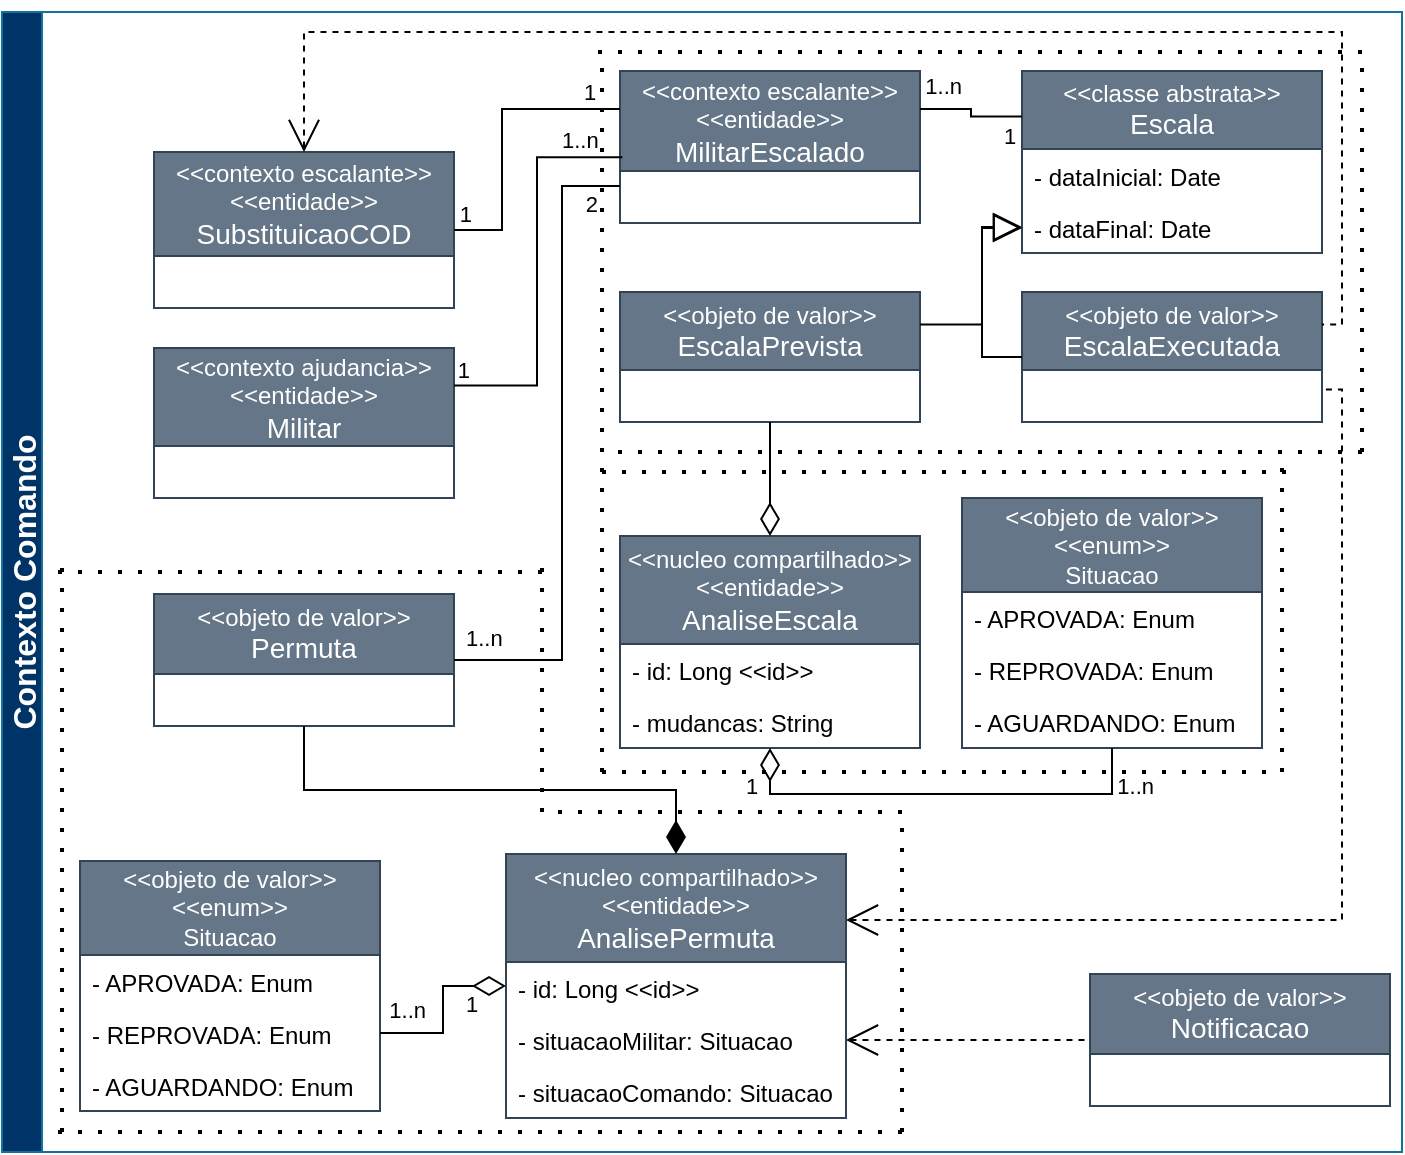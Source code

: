 <mxfile version="26.0.9">
  <diagram name="Página-1" id="__gXspiRe_H8F2JL_0tH">
    <mxGraphModel dx="989" dy="574" grid="1" gridSize="10" guides="1" tooltips="1" connect="1" arrows="1" fold="1" page="1" pageScale="1" pageWidth="827" pageHeight="1169" math="0" shadow="0">
      <root>
        <mxCell id="0" />
        <mxCell id="1" parent="0" />
        <mxCell id="FhanUiyfrmrkv_Yjtsyc-1" value="&lt;div&gt;&lt;div&gt;&lt;div&gt;&amp;lt;&amp;lt;contexto escalante&amp;gt;&amp;gt;&lt;/div&gt;&lt;/div&gt;&lt;/div&gt;&lt;div&gt;&lt;div&gt;&amp;lt;&amp;lt;entidade&amp;gt;&amp;gt;&lt;/div&gt;&lt;/div&gt;&lt;div&gt;&lt;font style=&quot;font-size: 14px;&quot;&gt;MilitarEscalado&lt;/font&gt;&lt;/div&gt;" style="swimlane;fontStyle=0;childLayout=stackLayout;horizontal=1;startSize=50;fillColor=#647687;horizontalStack=0;resizeParent=1;resizeParentMax=0;resizeLast=0;collapsible=1;marginBottom=0;whiteSpace=wrap;html=1;fontColor=#ffffff;strokeColor=#314354;" parent="1" vertex="1">
          <mxGeometry x="369" y="49.5" width="150" height="76" as="geometry" />
        </mxCell>
        <mxCell id="FhanUiyfrmrkv_Yjtsyc-2" value="&lt;div&gt;&amp;lt;&amp;lt;objeto de valor&amp;gt;&amp;gt;&lt;br&gt;&lt;font style=&quot;font-size: 14px;&quot;&gt;EscalaPrevista&lt;/font&gt;&lt;/div&gt;" style="swimlane;fontStyle=0;childLayout=stackLayout;horizontal=1;startSize=39;fillColor=#647687;horizontalStack=0;resizeParent=1;resizeParentMax=0;resizeLast=0;collapsible=1;marginBottom=0;whiteSpace=wrap;html=1;fontColor=#ffffff;strokeColor=#314354;" parent="1" vertex="1">
          <mxGeometry x="369" y="160" width="150" height="65" as="geometry" />
        </mxCell>
        <mxCell id="FhanUiyfrmrkv_Yjtsyc-6" value="&lt;div&gt;&amp;lt;&amp;lt;objeto de valor&amp;gt;&amp;gt;&lt;br&gt;&lt;font style=&quot;font-size: 14px;&quot;&gt;Permuta&lt;/font&gt;&lt;/div&gt;" style="swimlane;fontStyle=0;childLayout=stackLayout;horizontal=1;startSize=40;fillColor=#647687;horizontalStack=0;resizeParent=1;resizeParentMax=0;resizeLast=0;collapsible=1;marginBottom=0;whiteSpace=wrap;html=1;fontColor=#ffffff;strokeColor=#314354;" parent="1" vertex="1">
          <mxGeometry x="136" y="311" width="150" height="66" as="geometry" />
        </mxCell>
        <mxCell id="FhanUiyfrmrkv_Yjtsyc-8" value="" style="endArrow=none;html=1;endSize=12;startArrow=none;startSize=14;startFill=0;edgeStyle=orthogonalEdgeStyle;rounded=0;exitX=1;exitY=0.5;exitDx=0;exitDy=0;entryX=0;entryY=0.75;entryDx=0;entryDy=0;" parent="1" source="FhanUiyfrmrkv_Yjtsyc-6" edge="1" target="FhanUiyfrmrkv_Yjtsyc-1">
          <mxGeometry relative="1" as="geometry">
            <mxPoint x="286" y="374" as="sourcePoint" />
            <mxPoint x="249" y="140" as="targetPoint" />
            <Array as="points">
              <mxPoint x="340" y="344" />
              <mxPoint x="340" y="107" />
              <mxPoint x="369" y="107" />
            </Array>
          </mxGeometry>
        </mxCell>
        <mxCell id="FhanUiyfrmrkv_Yjtsyc-9" value="&lt;div&gt;1..n&lt;/div&gt;" style="edgeLabel;resizable=0;html=1;align=left;verticalAlign=top;" parent="FhanUiyfrmrkv_Yjtsyc-8" connectable="0" vertex="1">
          <mxGeometry x="-1" relative="1" as="geometry">
            <mxPoint x="4" y="-24" as="offset" />
          </mxGeometry>
        </mxCell>
        <mxCell id="FhanUiyfrmrkv_Yjtsyc-10" value="2" style="edgeLabel;resizable=0;html=1;align=right;verticalAlign=top;" parent="FhanUiyfrmrkv_Yjtsyc-8" connectable="0" vertex="1">
          <mxGeometry x="1" relative="1" as="geometry">
            <mxPoint x="-11" y="-4" as="offset" />
          </mxGeometry>
        </mxCell>
        <mxCell id="FhanUiyfrmrkv_Yjtsyc-12" value="&lt;div&gt;&amp;lt;&amp;lt;objeto de valor&amp;gt;&amp;gt;&lt;br&gt;&lt;font style=&quot;font-size: 14px;&quot;&gt;EscalaExecutada&lt;/font&gt;&lt;/div&gt;" style="swimlane;fontStyle=0;childLayout=stackLayout;horizontal=1;startSize=39;fillColor=#647687;horizontalStack=0;resizeParent=1;resizeParentMax=0;resizeLast=0;collapsible=1;marginBottom=0;whiteSpace=wrap;html=1;fontColor=#ffffff;strokeColor=#314354;" parent="1" vertex="1">
          <mxGeometry x="570" y="160" width="150" height="65" as="geometry" />
        </mxCell>
        <mxCell id="FhanUiyfrmrkv_Yjtsyc-16" value="&lt;div&gt;&lt;div&gt;&lt;div&gt;&lt;div&gt;&amp;lt;&amp;lt;nucleo compartilhado&amp;gt;&amp;gt;&lt;/div&gt;&lt;/div&gt;&lt;/div&gt;&lt;/div&gt;&lt;div&gt;&amp;lt;&amp;lt;entidade&amp;gt;&amp;gt;&lt;br&gt;&lt;font style=&quot;font-size: 14px;&quot;&gt;AnalisePermuta&lt;/font&gt;&lt;/div&gt;" style="swimlane;fontStyle=0;childLayout=stackLayout;horizontal=1;startSize=54;fillColor=#647687;horizontalStack=0;resizeParent=1;resizeParentMax=0;resizeLast=0;collapsible=1;marginBottom=0;whiteSpace=wrap;html=1;fontColor=#ffffff;strokeColor=#314354;" parent="1" vertex="1">
          <mxGeometry x="312" y="441" width="170" height="132" as="geometry" />
        </mxCell>
        <mxCell id="FhanUiyfrmrkv_Yjtsyc-17" value="- id: Long &amp;lt;&amp;lt;id&amp;gt;&amp;gt;" style="text;strokeColor=none;fillColor=none;align=left;verticalAlign=top;spacingLeft=4;spacingRight=4;overflow=hidden;rotatable=0;points=[[0,0.5],[1,0.5]];portConstraint=eastwest;whiteSpace=wrap;html=1;" parent="FhanUiyfrmrkv_Yjtsyc-16" vertex="1">
          <mxGeometry y="54" width="170" height="26" as="geometry" />
        </mxCell>
        <mxCell id="FhanUiyfrmrkv_Yjtsyc-18" value="- situacaoMilitar: Situacao" style="text;strokeColor=none;fillColor=none;align=left;verticalAlign=top;spacingLeft=4;spacingRight=4;overflow=hidden;rotatable=0;points=[[0,0.5],[1,0.5]];portConstraint=eastwest;whiteSpace=wrap;html=1;" parent="FhanUiyfrmrkv_Yjtsyc-16" vertex="1">
          <mxGeometry y="80" width="170" height="26" as="geometry" />
        </mxCell>
        <mxCell id="FhanUiyfrmrkv_Yjtsyc-65" value="- situacaoComando: Situacao" style="text;strokeColor=none;fillColor=none;align=left;verticalAlign=top;spacingLeft=4;spacingRight=4;overflow=hidden;rotatable=0;points=[[0,0.5],[1,0.5]];portConstraint=eastwest;whiteSpace=wrap;html=1;" parent="FhanUiyfrmrkv_Yjtsyc-16" vertex="1">
          <mxGeometry y="106" width="170" height="26" as="geometry" />
        </mxCell>
        <mxCell id="FhanUiyfrmrkv_Yjtsyc-19" value="&amp;lt;&amp;lt;objeto de valor&amp;gt;&amp;gt;&lt;br&gt;&amp;lt;&amp;lt;enum&amp;gt;&amp;gt;&lt;br&gt;Situacao" style="swimlane;fontStyle=0;childLayout=stackLayout;horizontal=1;startSize=47;fillColor=#647687;horizontalStack=0;resizeParent=1;resizeParentMax=0;resizeLast=0;collapsible=1;marginBottom=0;whiteSpace=wrap;html=1;fontColor=#ffffff;strokeColor=#314354;" parent="1" vertex="1">
          <mxGeometry x="99" y="444.5" width="150" height="125" as="geometry" />
        </mxCell>
        <mxCell id="FhanUiyfrmrkv_Yjtsyc-20" value="&lt;div&gt;- APROVADA: Enum&lt;/div&gt;" style="text;strokeColor=none;fillColor=none;align=left;verticalAlign=top;spacingLeft=4;spacingRight=4;overflow=hidden;rotatable=0;points=[[0,0.5],[1,0.5]];portConstraint=eastwest;whiteSpace=wrap;html=1;" parent="FhanUiyfrmrkv_Yjtsyc-19" vertex="1">
          <mxGeometry y="47" width="150" height="26" as="geometry" />
        </mxCell>
        <mxCell id="FhanUiyfrmrkv_Yjtsyc-21" value="&lt;div&gt;- REPROVADA: Enum&lt;/div&gt;" style="text;strokeColor=none;fillColor=none;align=left;verticalAlign=top;spacingLeft=4;spacingRight=4;overflow=hidden;rotatable=0;points=[[0,0.5],[1,0.5]];portConstraint=eastwest;whiteSpace=wrap;html=1;" parent="FhanUiyfrmrkv_Yjtsyc-19" vertex="1">
          <mxGeometry y="73" width="150" height="26" as="geometry" />
        </mxCell>
        <mxCell id="FhanUiyfrmrkv_Yjtsyc-22" value="&lt;div&gt;- AGUARDANDO: Enum&lt;/div&gt;" style="text;strokeColor=none;fillColor=none;align=left;verticalAlign=top;spacingLeft=4;spacingRight=4;overflow=hidden;rotatable=0;points=[[0,0.5],[1,0.5]];portConstraint=eastwest;whiteSpace=wrap;html=1;" parent="FhanUiyfrmrkv_Yjtsyc-19" vertex="1">
          <mxGeometry y="99" width="150" height="26" as="geometry" />
        </mxCell>
        <mxCell id="FhanUiyfrmrkv_Yjtsyc-23" value="" style="endArrow=none;html=1;endSize=12;startArrow=diamondThin;startSize=14;startFill=0;edgeStyle=orthogonalEdgeStyle;rounded=0;entryX=1;entryY=0.5;entryDx=0;entryDy=0;" parent="1" source="FhanUiyfrmrkv_Yjtsyc-16" target="FhanUiyfrmrkv_Yjtsyc-21" edge="1">
          <mxGeometry relative="1" as="geometry">
            <mxPoint x="418" y="551" as="sourcePoint" />
            <mxPoint x="309" y="592" as="targetPoint" />
          </mxGeometry>
        </mxCell>
        <mxCell id="FhanUiyfrmrkv_Yjtsyc-24" value="1" style="edgeLabel;resizable=0;html=1;align=left;verticalAlign=top;" parent="FhanUiyfrmrkv_Yjtsyc-23" connectable="0" vertex="1">
          <mxGeometry x="-1" relative="1" as="geometry">
            <mxPoint x="-22" y="-4" as="offset" />
          </mxGeometry>
        </mxCell>
        <mxCell id="FhanUiyfrmrkv_Yjtsyc-25" value="&lt;div&gt;1..n&lt;/div&gt;" style="edgeLabel;resizable=0;html=1;align=right;verticalAlign=top;" parent="FhanUiyfrmrkv_Yjtsyc-23" connectable="0" vertex="1">
          <mxGeometry x="1" relative="1" as="geometry">
            <mxPoint x="23" y="-25" as="offset" />
          </mxGeometry>
        </mxCell>
        <mxCell id="FhanUiyfrmrkv_Yjtsyc-26" value="" style="endArrow=none;html=1;endSize=12;startArrow=diamondThin;startSize=14;startFill=1;edgeStyle=orthogonalEdgeStyle;rounded=0;exitX=0.5;exitY=0;exitDx=0;exitDy=0;" parent="1" source="FhanUiyfrmrkv_Yjtsyc-16" target="FhanUiyfrmrkv_Yjtsyc-6" edge="1">
          <mxGeometry relative="1" as="geometry">
            <mxPoint x="322" y="537" as="sourcePoint" />
            <mxPoint x="267" y="577" as="targetPoint" />
          </mxGeometry>
        </mxCell>
        <mxCell id="FhanUiyfrmrkv_Yjtsyc-29" value="&lt;div&gt;&lt;div&gt;&amp;lt;&amp;lt;contexto ajudancia&amp;gt;&amp;gt;&lt;/div&gt;&lt;/div&gt;&amp;lt;&amp;lt;entidade&amp;gt;&amp;gt;&lt;br&gt;&lt;font style=&quot;font-size: 14px;&quot;&gt;Militar&lt;/font&gt;" style="swimlane;fontStyle=0;childLayout=stackLayout;horizontal=1;startSize=49;fillColor=#647687;horizontalStack=0;resizeParent=1;resizeParentMax=0;resizeLast=0;collapsible=1;marginBottom=0;whiteSpace=wrap;html=1;fontColor=#ffffff;strokeColor=#314354;" parent="1" vertex="1">
          <mxGeometry x="136" y="188" width="150" height="75" as="geometry" />
        </mxCell>
        <mxCell id="FhanUiyfrmrkv_Yjtsyc-36" value="&lt;div&gt;&lt;div&gt;&lt;div&gt;&lt;div&gt;&amp;lt;&amp;lt;nucleo compartilhado&amp;gt;&amp;gt;&lt;/div&gt;&lt;/div&gt;&lt;/div&gt;&lt;/div&gt;&lt;div&gt;&amp;lt;&amp;lt;entidade&amp;gt;&amp;gt;&lt;br&gt;&lt;font style=&quot;font-size: 14px;&quot;&gt;AnaliseEscala&lt;/font&gt;&lt;/div&gt;" style="swimlane;fontStyle=0;childLayout=stackLayout;horizontal=1;startSize=54;fillColor=#647687;horizontalStack=0;resizeParent=1;resizeParentMax=0;resizeLast=0;collapsible=1;marginBottom=0;whiteSpace=wrap;html=1;fontColor=#ffffff;strokeColor=#314354;" parent="1" vertex="1">
          <mxGeometry x="369" y="282" width="150" height="106" as="geometry" />
        </mxCell>
        <mxCell id="FhanUiyfrmrkv_Yjtsyc-37" value="- id: Long &amp;lt;&amp;lt;id&amp;gt;&amp;gt;" style="text;strokeColor=none;fillColor=none;align=left;verticalAlign=top;spacingLeft=4;spacingRight=4;overflow=hidden;rotatable=0;points=[[0,0.5],[1,0.5]];portConstraint=eastwest;whiteSpace=wrap;html=1;" parent="FhanUiyfrmrkv_Yjtsyc-36" vertex="1">
          <mxGeometry y="54" width="150" height="26" as="geometry" />
        </mxCell>
        <mxCell id="FhanUiyfrmrkv_Yjtsyc-43" value="- mudancas: String" style="text;strokeColor=none;fillColor=none;align=left;verticalAlign=top;spacingLeft=4;spacingRight=4;overflow=hidden;rotatable=0;points=[[0,0.5],[1,0.5]];portConstraint=eastwest;whiteSpace=wrap;html=1;" parent="FhanUiyfrmrkv_Yjtsyc-36" vertex="1">
          <mxGeometry y="80" width="150" height="26" as="geometry" />
        </mxCell>
        <mxCell id="FhanUiyfrmrkv_Yjtsyc-39" value="&amp;lt;&amp;lt;objeto de valor&amp;gt;&amp;gt;&lt;br&gt;&amp;lt;&amp;lt;enum&amp;gt;&amp;gt;&lt;br&gt;Situacao" style="swimlane;fontStyle=0;childLayout=stackLayout;horizontal=1;startSize=47;fillColor=#647687;horizontalStack=0;resizeParent=1;resizeParentMax=0;resizeLast=0;collapsible=1;marginBottom=0;whiteSpace=wrap;html=1;fontColor=#ffffff;strokeColor=#314354;" parent="1" vertex="1">
          <mxGeometry x="540" y="263" width="150" height="125" as="geometry" />
        </mxCell>
        <mxCell id="FhanUiyfrmrkv_Yjtsyc-40" value="&lt;div&gt;- APROVADA: Enum&lt;/div&gt;" style="text;strokeColor=none;fillColor=none;align=left;verticalAlign=top;spacingLeft=4;spacingRight=4;overflow=hidden;rotatable=0;points=[[0,0.5],[1,0.5]];portConstraint=eastwest;whiteSpace=wrap;html=1;" parent="FhanUiyfrmrkv_Yjtsyc-39" vertex="1">
          <mxGeometry y="47" width="150" height="26" as="geometry" />
        </mxCell>
        <mxCell id="FhanUiyfrmrkv_Yjtsyc-41" value="&lt;div&gt;- REPROVADA: Enum&lt;/div&gt;" style="text;strokeColor=none;fillColor=none;align=left;verticalAlign=top;spacingLeft=4;spacingRight=4;overflow=hidden;rotatable=0;points=[[0,0.5],[1,0.5]];portConstraint=eastwest;whiteSpace=wrap;html=1;" parent="FhanUiyfrmrkv_Yjtsyc-39" vertex="1">
          <mxGeometry y="73" width="150" height="26" as="geometry" />
        </mxCell>
        <mxCell id="FhanUiyfrmrkv_Yjtsyc-42" value="&lt;div&gt;- AGUARDANDO: Enum&lt;/div&gt;" style="text;strokeColor=none;fillColor=none;align=left;verticalAlign=top;spacingLeft=4;spacingRight=4;overflow=hidden;rotatable=0;points=[[0,0.5],[1,0.5]];portConstraint=eastwest;whiteSpace=wrap;html=1;" parent="FhanUiyfrmrkv_Yjtsyc-39" vertex="1">
          <mxGeometry y="99" width="150" height="26" as="geometry" />
        </mxCell>
        <mxCell id="FhanUiyfrmrkv_Yjtsyc-44" value="" style="endArrow=none;html=1;endSize=12;startArrow=diamondThin;startSize=14;startFill=0;edgeStyle=orthogonalEdgeStyle;rounded=0;exitX=0.5;exitY=0;exitDx=0;exitDy=0;entryX=0.5;entryY=1;entryDx=0;entryDy=0;" parent="1" source="FhanUiyfrmrkv_Yjtsyc-36" target="FhanUiyfrmrkv_Yjtsyc-2" edge="1">
          <mxGeometry relative="1" as="geometry">
            <mxPoint x="780" y="376" as="sourcePoint" />
            <mxPoint x="604" y="312" as="targetPoint" />
          </mxGeometry>
        </mxCell>
        <mxCell id="FhanUiyfrmrkv_Yjtsyc-51" value="" style="endArrow=none;html=1;endSize=12;startArrow=diamondThin;startSize=14;startFill=0;edgeStyle=orthogonalEdgeStyle;rounded=0;exitX=0.5;exitY=1;exitDx=0;exitDy=0;entryX=0.5;entryY=1;entryDx=0;entryDy=0;" parent="1" source="FhanUiyfrmrkv_Yjtsyc-36" target="FhanUiyfrmrkv_Yjtsyc-39" edge="1">
          <mxGeometry relative="1" as="geometry">
            <mxPoint x="680" y="491" as="sourcePoint" />
            <mxPoint x="640" y="455" as="targetPoint" />
            <Array as="points">
              <mxPoint x="444" y="411" />
              <mxPoint x="615" y="411" />
            </Array>
          </mxGeometry>
        </mxCell>
        <mxCell id="FhanUiyfrmrkv_Yjtsyc-52" value="1" style="edgeLabel;resizable=0;html=1;align=left;verticalAlign=top;" parent="FhanUiyfrmrkv_Yjtsyc-51" connectable="0" vertex="1">
          <mxGeometry x="-1" relative="1" as="geometry">
            <mxPoint x="-14" y="6" as="offset" />
          </mxGeometry>
        </mxCell>
        <mxCell id="FhanUiyfrmrkv_Yjtsyc-53" value="&lt;div&gt;1..n&lt;/div&gt;" style="edgeLabel;resizable=0;html=1;align=right;verticalAlign=top;" parent="FhanUiyfrmrkv_Yjtsyc-51" connectable="0" vertex="1">
          <mxGeometry x="1" relative="1" as="geometry">
            <mxPoint x="21" y="6" as="offset" />
          </mxGeometry>
        </mxCell>
        <mxCell id="FhanUiyfrmrkv_Yjtsyc-55" value="" style="endArrow=none;html=1;endSize=12;startArrow=open;startSize=14;startFill=0;edgeStyle=orthogonalEdgeStyle;rounded=0;entryX=1;entryY=0.75;entryDx=0;entryDy=0;dashed=1;exitX=1;exitY=0.25;exitDx=0;exitDy=0;" parent="1" source="FhanUiyfrmrkv_Yjtsyc-16" target="FhanUiyfrmrkv_Yjtsyc-12" edge="1">
          <mxGeometry relative="1" as="geometry">
            <mxPoint x="765" y="414" as="sourcePoint" />
            <mxPoint x="740" y="495" as="targetPoint" />
            <Array as="points">
              <mxPoint x="730" y="474" />
              <mxPoint x="730" y="209" />
            </Array>
          </mxGeometry>
        </mxCell>
        <mxCell id="FhanUiyfrmrkv_Yjtsyc-56" value="&lt;div&gt;&amp;lt;&amp;lt;classe abstrata&amp;gt;&amp;gt;&lt;/div&gt;&lt;div&gt;&lt;font style=&quot;font-size: 14px;&quot;&gt;Escala&lt;/font&gt;&lt;/div&gt;" style="swimlane;fontStyle=0;childLayout=stackLayout;horizontal=1;startSize=39;fillColor=#647687;horizontalStack=0;resizeParent=1;resizeParentMax=0;resizeLast=0;collapsible=1;marginBottom=0;whiteSpace=wrap;html=1;fontColor=#ffffff;strokeColor=#314354;" parent="1" vertex="1">
          <mxGeometry x="570" y="49.5" width="150" height="91" as="geometry" />
        </mxCell>
        <mxCell id="FhanUiyfrmrkv_Yjtsyc-57" value="- dataInicial: Date" style="text;strokeColor=none;fillColor=none;align=left;verticalAlign=top;spacingLeft=4;spacingRight=4;overflow=hidden;rotatable=0;points=[[0,0.5],[1,0.5]];portConstraint=eastwest;whiteSpace=wrap;html=1;" parent="FhanUiyfrmrkv_Yjtsyc-56" vertex="1">
          <mxGeometry y="39" width="150" height="26" as="geometry" />
        </mxCell>
        <mxCell id="FhanUiyfrmrkv_Yjtsyc-58" value="- dataFinal: Date" style="text;strokeColor=none;fillColor=none;align=left;verticalAlign=top;spacingLeft=4;spacingRight=4;overflow=hidden;rotatable=0;points=[[0,0.5],[1,0.5]];portConstraint=eastwest;whiteSpace=wrap;html=1;" parent="FhanUiyfrmrkv_Yjtsyc-56" vertex="1">
          <mxGeometry y="65" width="150" height="26" as="geometry" />
        </mxCell>
        <mxCell id="FhanUiyfrmrkv_Yjtsyc-59" value="" style="endArrow=none;html=1;endSize=12;startArrow=none;startSize=14;startFill=0;edgeStyle=orthogonalEdgeStyle;rounded=0;exitX=0;exitY=0.25;exitDx=0;exitDy=0;entryX=1;entryY=0.25;entryDx=0;entryDy=0;" parent="1" source="FhanUiyfrmrkv_Yjtsyc-56" target="FhanUiyfrmrkv_Yjtsyc-1" edge="1">
          <mxGeometry relative="1" as="geometry">
            <mxPoint x="60" y="30" as="sourcePoint" />
            <mxPoint x="60" y="90" as="targetPoint" />
          </mxGeometry>
        </mxCell>
        <mxCell id="FhanUiyfrmrkv_Yjtsyc-60" value="1" style="edgeLabel;resizable=0;html=1;align=left;verticalAlign=top;" parent="FhanUiyfrmrkv_Yjtsyc-59" connectable="0" vertex="1">
          <mxGeometry x="-1" relative="1" as="geometry">
            <mxPoint x="-11" y="-3" as="offset" />
          </mxGeometry>
        </mxCell>
        <mxCell id="FhanUiyfrmrkv_Yjtsyc-61" value="&lt;div&gt;1..n&lt;/div&gt;" style="edgeLabel;resizable=0;html=1;align=right;verticalAlign=top;" parent="FhanUiyfrmrkv_Yjtsyc-59" connectable="0" vertex="1">
          <mxGeometry x="1" relative="1" as="geometry">
            <mxPoint x="21" y="-25" as="offset" />
          </mxGeometry>
        </mxCell>
        <mxCell id="FhanUiyfrmrkv_Yjtsyc-62" value="" style="endArrow=block;html=1;endSize=12;startArrow=none;startSize=14;startFill=0;edgeStyle=orthogonalEdgeStyle;rounded=0;endFill=0;entryX=0;entryY=0.5;entryDx=0;entryDy=0;exitX=1;exitY=0.25;exitDx=0;exitDy=0;" parent="1" source="FhanUiyfrmrkv_Yjtsyc-2" target="FhanUiyfrmrkv_Yjtsyc-58" edge="1">
          <mxGeometry relative="1" as="geometry">
            <mxPoint x="675" y="498" as="sourcePoint" />
            <mxPoint x="235" y="510" as="targetPoint" />
            <Array as="points">
              <mxPoint x="550" y="176" />
              <mxPoint x="550" y="127" />
            </Array>
          </mxGeometry>
        </mxCell>
        <mxCell id="FhanUiyfrmrkv_Yjtsyc-68" value="&lt;div&gt;&amp;lt;&amp;lt;objeto de valor&amp;gt;&amp;gt;&lt;br&gt;&lt;font style=&quot;font-size: 14px;&quot;&gt;Notificacao&lt;/font&gt;&lt;/div&gt;" style="swimlane;fontStyle=0;childLayout=stackLayout;horizontal=1;startSize=40;fillColor=#647687;horizontalStack=0;resizeParent=1;resizeParentMax=0;resizeLast=0;collapsible=1;marginBottom=0;whiteSpace=wrap;html=1;fontColor=#ffffff;strokeColor=#314354;" parent="1" vertex="1">
          <mxGeometry x="604" y="501" width="150" height="66" as="geometry" />
        </mxCell>
        <mxCell id="FhanUiyfrmrkv_Yjtsyc-69" value="" style="endArrow=none;html=1;endSize=12;startArrow=open;startSize=14;startFill=0;edgeStyle=orthogonalEdgeStyle;rounded=0;entryX=0;entryY=0.5;entryDx=0;entryDy=0;dashed=1;exitX=1;exitY=0.5;exitDx=0;exitDy=0;" parent="1" source="FhanUiyfrmrkv_Yjtsyc-18" target="FhanUiyfrmrkv_Yjtsyc-68" edge="1">
          <mxGeometry relative="1" as="geometry">
            <mxPoint x="492" y="484" as="sourcePoint" />
            <mxPoint x="727" y="248" as="targetPoint" />
          </mxGeometry>
        </mxCell>
        <mxCell id="FhanUiyfrmrkv_Yjtsyc-70" value="Contexto Comando" style="swimlane;startSize=20;horizontal=0;childLayout=treeLayout;horizontalTree=1;sortEdges=1;resizable=1;containerType=tree;fontSize=16;fillColor=#003366;strokeColor=#10739e;fillStyle=auto;fontColor=#FFFFFF;" parent="1" vertex="1">
          <mxGeometry x="60" y="20" width="700" height="570" as="geometry">
            <mxRectangle x="60" y="20" width="40" height="130" as="alternateBounds" />
          </mxGeometry>
        </mxCell>
        <mxCell id="n66VIpHryuUtHyC-1QqW-4" value="" style="endArrow=none;dashed=1;html=1;dashPattern=1 4;strokeWidth=2;rounded=0;" parent="1" edge="1">
          <mxGeometry width="50" height="50" relative="1" as="geometry">
            <mxPoint x="360" y="400" as="sourcePoint" />
            <mxPoint x="360" y="240" as="targetPoint" />
          </mxGeometry>
        </mxCell>
        <mxCell id="n66VIpHryuUtHyC-1QqW-5" value="" style="endArrow=none;dashed=1;html=1;dashPattern=1 4;strokeWidth=2;rounded=0;" parent="1" edge="1">
          <mxGeometry width="50" height="50" relative="1" as="geometry">
            <mxPoint x="360" y="400" as="sourcePoint" />
            <mxPoint x="700" y="400" as="targetPoint" />
          </mxGeometry>
        </mxCell>
        <mxCell id="n66VIpHryuUtHyC-1QqW-6" value="" style="endArrow=none;dashed=1;html=1;dashPattern=1 4;strokeWidth=2;rounded=0;" parent="1" edge="1">
          <mxGeometry width="50" height="50" relative="1" as="geometry">
            <mxPoint x="700" y="400" as="sourcePoint" />
            <mxPoint x="700" y="240" as="targetPoint" />
          </mxGeometry>
        </mxCell>
        <mxCell id="n66VIpHryuUtHyC-1QqW-7" value="" style="endArrow=none;dashed=1;html=1;dashPattern=1 4;strokeWidth=2;rounded=0;" parent="1" edge="1">
          <mxGeometry width="50" height="50" relative="1" as="geometry">
            <mxPoint x="360" y="250" as="sourcePoint" />
            <mxPoint x="710" y="250" as="targetPoint" />
          </mxGeometry>
        </mxCell>
        <mxCell id="n66VIpHryuUtHyC-1QqW-10" value="" style="endArrow=none;dashed=1;html=1;dashPattern=1 4;strokeWidth=2;rounded=0;" parent="1" edge="1">
          <mxGeometry width="50" height="50" relative="1" as="geometry">
            <mxPoint x="90" y="580" as="sourcePoint" />
            <mxPoint x="90" y="291" as="targetPoint" />
          </mxGeometry>
        </mxCell>
        <mxCell id="n66VIpHryuUtHyC-1QqW-11" value="" style="endArrow=none;dashed=1;html=1;dashPattern=1 4;strokeWidth=2;rounded=0;" parent="1" edge="1">
          <mxGeometry width="50" height="50" relative="1" as="geometry">
            <mxPoint x="330" y="300" as="sourcePoint" />
            <mxPoint x="81" y="300" as="targetPoint" />
          </mxGeometry>
        </mxCell>
        <mxCell id="n66VIpHryuUtHyC-1QqW-12" value="" style="endArrow=none;dashed=1;html=1;dashPattern=1 4;strokeWidth=2;rounded=0;" parent="1" edge="1">
          <mxGeometry width="50" height="50" relative="1" as="geometry">
            <mxPoint x="330" y="420" as="sourcePoint" />
            <mxPoint x="330" y="291" as="targetPoint" />
          </mxGeometry>
        </mxCell>
        <mxCell id="n66VIpHryuUtHyC-1QqW-13" value="" style="endArrow=none;dashed=1;html=1;dashPattern=1 4;strokeWidth=2;rounded=0;" parent="1" edge="1">
          <mxGeometry width="50" height="50" relative="1" as="geometry">
            <mxPoint x="510" y="420" as="sourcePoint" />
            <mxPoint x="330" y="420" as="targetPoint" />
          </mxGeometry>
        </mxCell>
        <mxCell id="n66VIpHryuUtHyC-1QqW-14" value="" style="endArrow=none;dashed=1;html=1;dashPattern=1 4;strokeWidth=2;rounded=0;" parent="1" edge="1">
          <mxGeometry width="50" height="50" relative="1" as="geometry">
            <mxPoint x="510" y="580" as="sourcePoint" />
            <mxPoint x="510" y="420" as="targetPoint" />
          </mxGeometry>
        </mxCell>
        <mxCell id="n66VIpHryuUtHyC-1QqW-16" value="" style="endArrow=none;dashed=1;html=1;dashPattern=1 4;strokeWidth=2;rounded=0;" parent="1" edge="1">
          <mxGeometry width="50" height="50" relative="1" as="geometry">
            <mxPoint x="510" y="580" as="sourcePoint" />
            <mxPoint x="80" y="580" as="targetPoint" />
          </mxGeometry>
        </mxCell>
        <mxCell id="n66VIpHryuUtHyC-1QqW-19" value="" style="endArrow=none;dashed=1;html=1;dashPattern=1 4;strokeWidth=2;rounded=0;" parent="1" edge="1">
          <mxGeometry width="50" height="50" relative="1" as="geometry">
            <mxPoint x="740" y="40" as="sourcePoint" />
            <mxPoint x="350" y="40" as="targetPoint" />
          </mxGeometry>
        </mxCell>
        <mxCell id="n66VIpHryuUtHyC-1QqW-20" value="" style="endArrow=none;dashed=1;html=1;dashPattern=1 4;strokeWidth=2;rounded=0;" parent="1" edge="1">
          <mxGeometry width="50" height="50" relative="1" as="geometry">
            <mxPoint x="740" y="240" as="sourcePoint" />
            <mxPoint x="360" y="240" as="targetPoint" />
          </mxGeometry>
        </mxCell>
        <mxCell id="n66VIpHryuUtHyC-1QqW-21" value="" style="endArrow=none;dashed=1;html=1;dashPattern=1 4;strokeWidth=2;rounded=0;entryX=1;entryY=0;entryDx=0;entryDy=0;exitX=1;exitY=1;exitDx=0;exitDy=0;" parent="1" edge="1">
          <mxGeometry width="50" height="50" relative="1" as="geometry">
            <mxPoint x="740.0" y="240" as="sourcePoint" />
            <mxPoint x="740" y="40" as="targetPoint" />
          </mxGeometry>
        </mxCell>
        <mxCell id="n66VIpHryuUtHyC-1QqW-24" value="" style="endArrow=none;dashed=1;html=1;dashPattern=1 4;strokeWidth=2;rounded=0;exitX=1;exitY=1;exitDx=0;exitDy=0;" parent="1" edge="1">
          <mxGeometry width="50" height="50" relative="1" as="geometry">
            <mxPoint x="360" y="240" as="sourcePoint" />
            <mxPoint x="360" y="40" as="targetPoint" />
          </mxGeometry>
        </mxCell>
        <mxCell id="0mrr7XhWbEvBJfAR2m1J-1" value="&lt;div&gt;&lt;div&gt;&amp;lt;&amp;lt;contexto escalante&amp;gt;&amp;gt;&lt;/div&gt;&lt;div&gt;&lt;/div&gt;&lt;div&gt;&amp;lt;&amp;lt;entidade&amp;gt;&amp;gt;&lt;/div&gt;&lt;div&gt;&lt;span style=&quot;font-size: 14px;&quot;&gt;SubstituicaoCOD&lt;/span&gt;&lt;/div&gt;&lt;/div&gt;" style="swimlane;fontStyle=0;childLayout=stackLayout;horizontal=1;startSize=52;fillColor=#647687;horizontalStack=0;resizeParent=1;resizeParentMax=0;resizeLast=0;collapsible=1;marginBottom=0;whiteSpace=wrap;html=1;fontColor=#ffffff;strokeColor=#314354;" vertex="1" parent="1">
          <mxGeometry x="136" y="90" width="150" height="78" as="geometry" />
        </mxCell>
        <mxCell id="0mrr7XhWbEvBJfAR2m1J-3" value="" style="endArrow=none;html=1;endSize=12;startArrow=none;startSize=14;startFill=0;edgeStyle=orthogonalEdgeStyle;rounded=0;exitX=0.008;exitY=0.567;exitDx=0;exitDy=0;entryX=1;entryY=0.25;entryDx=0;entryDy=0;exitPerimeter=0;" edge="1" parent="1" source="FhanUiyfrmrkv_Yjtsyc-1" target="FhanUiyfrmrkv_Yjtsyc-29">
          <mxGeometry relative="1" as="geometry">
            <mxPoint x="614" y="82" as="sourcePoint" />
            <mxPoint x="529" y="79" as="targetPoint" />
          </mxGeometry>
        </mxCell>
        <mxCell id="0mrr7XhWbEvBJfAR2m1J-4" value="&lt;span style=&quot;text-align: right;&quot;&gt;1..n&lt;/span&gt;" style="edgeLabel;resizable=0;html=1;align=left;verticalAlign=top;" connectable="0" vertex="1" parent="0mrr7XhWbEvBJfAR2m1J-3">
          <mxGeometry x="-1" relative="1" as="geometry">
            <mxPoint x="-32" y="-22" as="offset" />
          </mxGeometry>
        </mxCell>
        <mxCell id="0mrr7XhWbEvBJfAR2m1J-5" value="&lt;div&gt;1&lt;/div&gt;" style="edgeLabel;resizable=0;html=1;align=right;verticalAlign=top;" connectable="0" vertex="1" parent="0mrr7XhWbEvBJfAR2m1J-3">
          <mxGeometry x="1" relative="1" as="geometry">
            <mxPoint x="9" y="-21" as="offset" />
          </mxGeometry>
        </mxCell>
        <mxCell id="0mrr7XhWbEvBJfAR2m1J-6" value="" style="endArrow=none;html=1;endSize=12;startArrow=none;startSize=14;startFill=0;edgeStyle=orthogonalEdgeStyle;rounded=0;exitX=0;exitY=0.25;exitDx=0;exitDy=0;entryX=1;entryY=0.5;entryDx=0;entryDy=0;" edge="1" parent="1" source="FhanUiyfrmrkv_Yjtsyc-1" target="0mrr7XhWbEvBJfAR2m1J-1">
          <mxGeometry relative="1" as="geometry">
            <mxPoint x="379" y="98" as="sourcePoint" />
            <mxPoint x="296" y="118" as="targetPoint" />
            <Array as="points">
              <mxPoint x="310" y="68" />
              <mxPoint x="310" y="129" />
            </Array>
          </mxGeometry>
        </mxCell>
        <mxCell id="0mrr7XhWbEvBJfAR2m1J-7" value="&lt;span style=&quot;text-align: right;&quot;&gt;1&lt;/span&gt;" style="edgeLabel;resizable=0;html=1;align=left;verticalAlign=top;" connectable="0" vertex="1" parent="0mrr7XhWbEvBJfAR2m1J-6">
          <mxGeometry x="-1" relative="1" as="geometry">
            <mxPoint x="-20" y="-22" as="offset" />
          </mxGeometry>
        </mxCell>
        <mxCell id="0mrr7XhWbEvBJfAR2m1J-8" value="&lt;div&gt;1&lt;/div&gt;" style="edgeLabel;resizable=0;html=1;align=right;verticalAlign=top;" connectable="0" vertex="1" parent="0mrr7XhWbEvBJfAR2m1J-6">
          <mxGeometry x="1" relative="1" as="geometry">
            <mxPoint x="9" y="-21" as="offset" />
          </mxGeometry>
        </mxCell>
        <mxCell id="0mrr7XhWbEvBJfAR2m1J-9" value="" style="endArrow=block;html=1;endSize=12;startArrow=none;startSize=14;startFill=0;edgeStyle=orthogonalEdgeStyle;rounded=0;endFill=0;exitX=0;exitY=0.5;exitDx=0;exitDy=0;entryX=0;entryY=0.5;entryDx=0;entryDy=0;" edge="1" parent="1" source="FhanUiyfrmrkv_Yjtsyc-12" target="FhanUiyfrmrkv_Yjtsyc-58">
          <mxGeometry relative="1" as="geometry">
            <mxPoint x="529" y="186" as="sourcePoint" />
            <mxPoint x="530" y="100" as="targetPoint" />
            <Array as="points">
              <mxPoint x="550" y="193" />
              <mxPoint x="550" y="128" />
              <mxPoint x="570" y="128" />
            </Array>
          </mxGeometry>
        </mxCell>
        <mxCell id="0mrr7XhWbEvBJfAR2m1J-10" value="" style="endArrow=none;html=1;endSize=12;startArrow=open;startSize=14;startFill=0;edgeStyle=orthogonalEdgeStyle;rounded=0;entryX=1;entryY=0.25;entryDx=0;entryDy=0;dashed=1;exitX=0.5;exitY=0;exitDx=0;exitDy=0;" edge="1" parent="1" source="0mrr7XhWbEvBJfAR2m1J-1" target="FhanUiyfrmrkv_Yjtsyc-12">
          <mxGeometry relative="1" as="geometry">
            <mxPoint x="650" y="150" as="sourcePoint" />
            <mxPoint x="772" y="150" as="targetPoint" />
            <Array as="points">
              <mxPoint x="211" y="30" />
              <mxPoint x="730" y="30" />
              <mxPoint x="730" y="176" />
            </Array>
          </mxGeometry>
        </mxCell>
      </root>
    </mxGraphModel>
  </diagram>
</mxfile>
